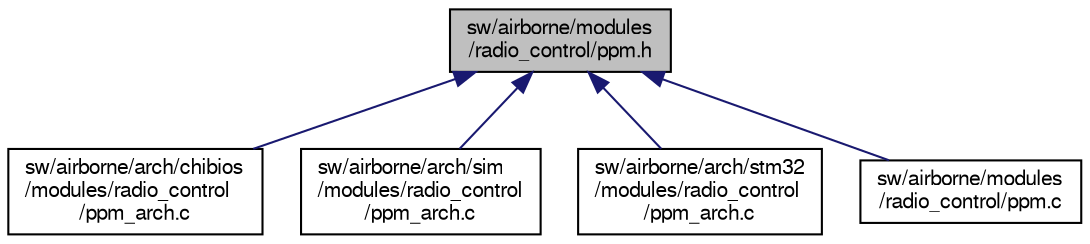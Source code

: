 digraph "sw/airborne/modules/radio_control/ppm.h"
{
  edge [fontname="FreeSans",fontsize="10",labelfontname="FreeSans",labelfontsize="10"];
  node [fontname="FreeSans",fontsize="10",shape=record];
  Node1 [label="sw/airborne/modules\l/radio_control/ppm.h",height=0.2,width=0.4,color="black", fillcolor="grey75", style="filled", fontcolor="black"];
  Node1 -> Node2 [dir="back",color="midnightblue",fontsize="10",style="solid",fontname="FreeSans"];
  Node2 [label="sw/airborne/arch/chibios\l/modules/radio_control\l/ppm_arch.c",height=0.2,width=0.4,color="black", fillcolor="white", style="filled",URL="$chibios_2modules_2radio__control_2ppm__arch_8c.html",tooltip="PPM interface between ChibiOS and Paparazzi. "];
  Node1 -> Node3 [dir="back",color="midnightblue",fontsize="10",style="solid",fontname="FreeSans"];
  Node3 [label="sw/airborne/arch/sim\l/modules/radio_control\l/ppm_arch.c",height=0.2,width=0.4,color="black", fillcolor="white", style="filled",URL="$sim_2modules_2radio__control_2ppm__arch_8c.html",tooltip="PPM radio control, simulator specific. "];
  Node1 -> Node4 [dir="back",color="midnightblue",fontsize="10",style="solid",fontname="FreeSans"];
  Node4 [label="sw/airborne/arch/stm32\l/modules/radio_control\l/ppm_arch.c",height=0.2,width=0.4,color="black", fillcolor="white", style="filled",URL="$stm32_2modules_2radio__control_2ppm__arch_8c.html",tooltip="STM32 ppm decoder. "];
  Node1 -> Node5 [dir="back",color="midnightblue",fontsize="10",style="solid",fontname="FreeSans"];
  Node5 [label="sw/airborne/modules\l/radio_control/ppm.c",height=0.2,width=0.4,color="black", fillcolor="white", style="filled",URL="$ppm_8c.html",tooltip="Architecture independent functions for PPM radio control. "];
}
